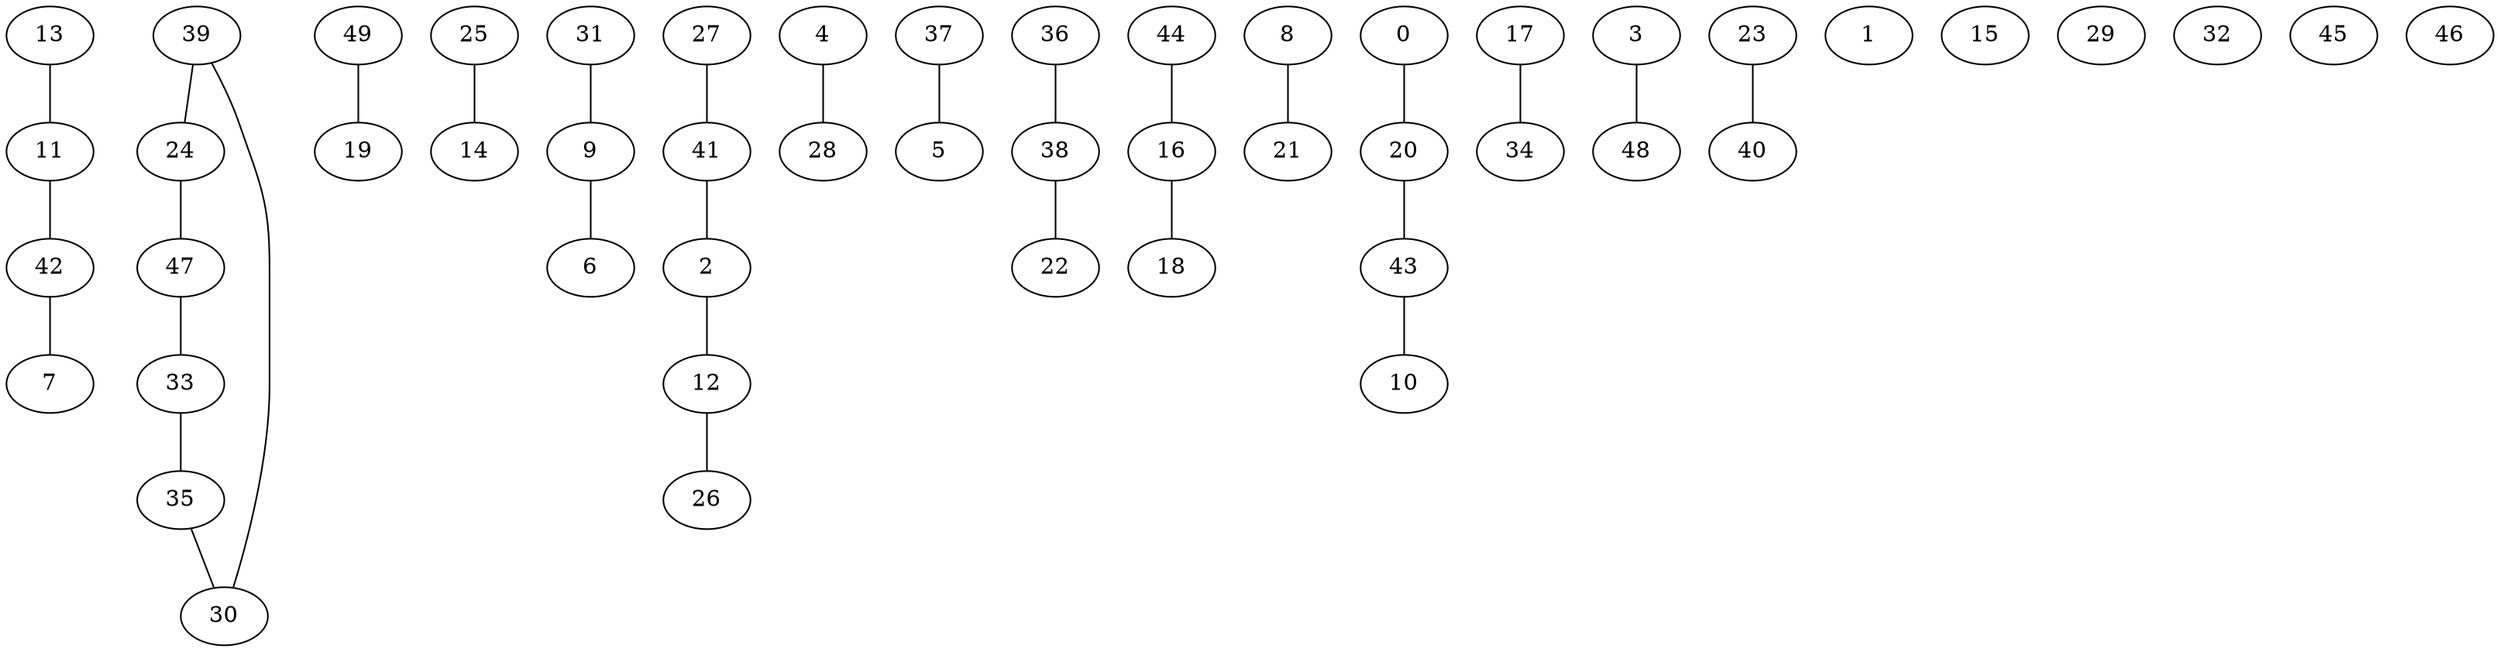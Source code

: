 graph {
11--42
39--24
49--19
35--30
25--14
31--9
12--26
30--39
42--7
47--33
2--12
13--11
4--28
27--41
37--5
38--22
44--16
8--21
36--38
16--18
33--35
0--20
17--34
24--47
3--48
20--43
43--10
41--2
23--40
9--6
1
15
29
32
45
46
}
